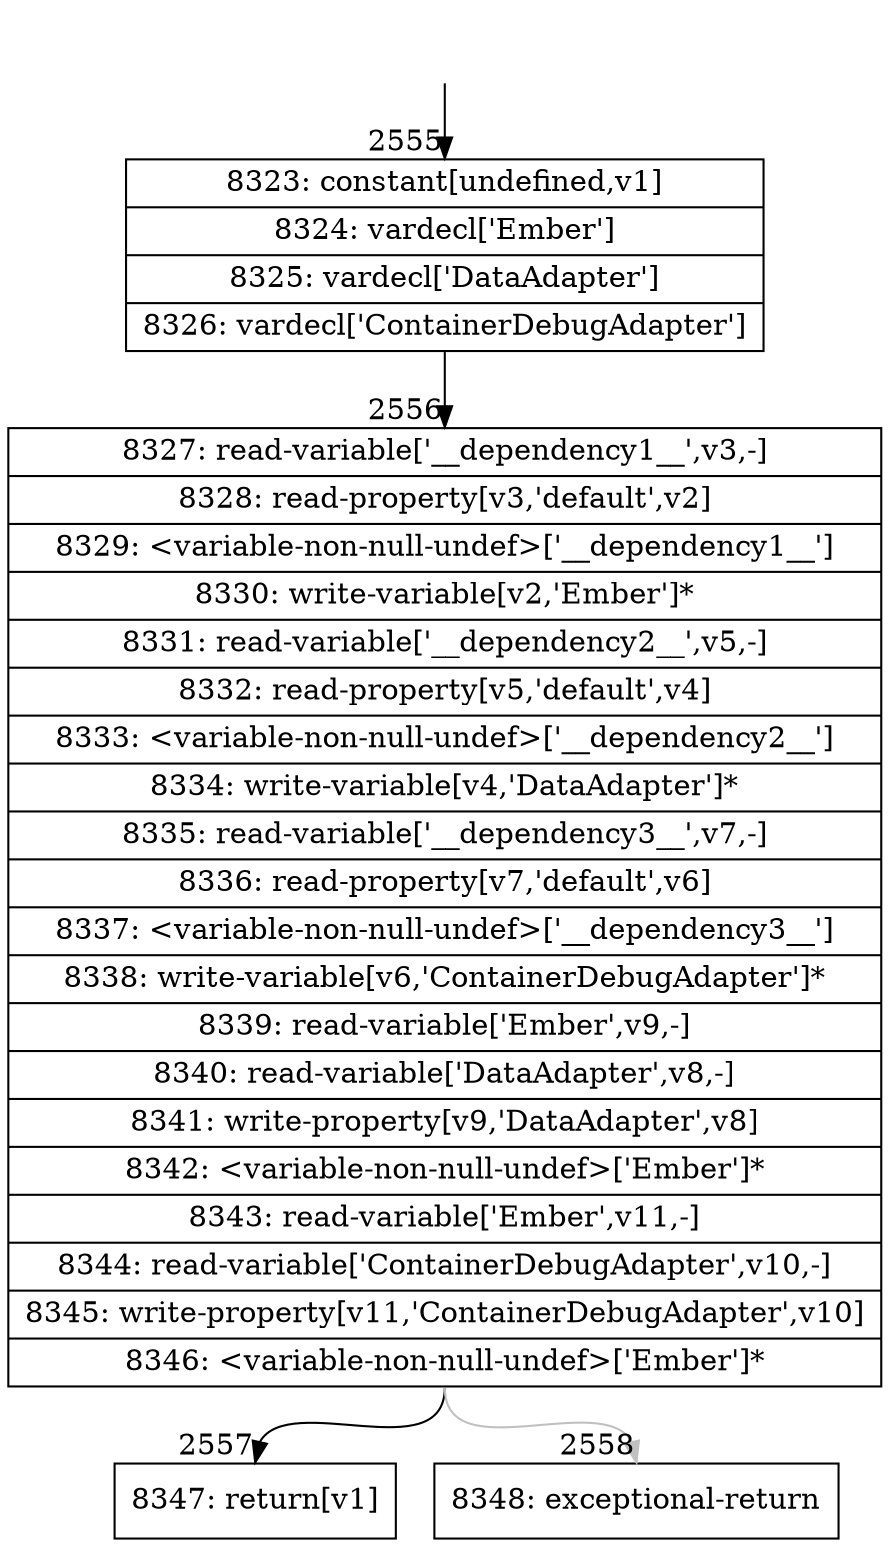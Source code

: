 digraph {
rankdir="TD"
BB_entry194[shape=none,label=""];
BB_entry194 -> BB2555 [tailport=s, headport=n, headlabel="    2555"]
BB2555 [shape=record label="{8323: constant[undefined,v1]|8324: vardecl['Ember']|8325: vardecl['DataAdapter']|8326: vardecl['ContainerDebugAdapter']}" ] 
BB2555 -> BB2556 [tailport=s, headport=n, headlabel="      2556"]
BB2556 [shape=record label="{8327: read-variable['__dependency1__',v3,-]|8328: read-property[v3,'default',v2]|8329: \<variable-non-null-undef\>['__dependency1__']|8330: write-variable[v2,'Ember']*|8331: read-variable['__dependency2__',v5,-]|8332: read-property[v5,'default',v4]|8333: \<variable-non-null-undef\>['__dependency2__']|8334: write-variable[v4,'DataAdapter']*|8335: read-variable['__dependency3__',v7,-]|8336: read-property[v7,'default',v6]|8337: \<variable-non-null-undef\>['__dependency3__']|8338: write-variable[v6,'ContainerDebugAdapter']*|8339: read-variable['Ember',v9,-]|8340: read-variable['DataAdapter',v8,-]|8341: write-property[v9,'DataAdapter',v8]|8342: \<variable-non-null-undef\>['Ember']*|8343: read-variable['Ember',v11,-]|8344: read-variable['ContainerDebugAdapter',v10,-]|8345: write-property[v11,'ContainerDebugAdapter',v10]|8346: \<variable-non-null-undef\>['Ember']*}" ] 
BB2556 -> BB2557 [tailport=s, headport=n, headlabel="      2557"]
BB2556 -> BB2558 [tailport=s, headport=n, color=gray, headlabel="      2558"]
BB2557 [shape=record label="{8347: return[v1]}" ] 
BB2558 [shape=record label="{8348: exceptional-return}" ] 
//#$~ 4171
}
